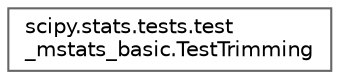 digraph "Graphical Class Hierarchy"
{
 // LATEX_PDF_SIZE
  bgcolor="transparent";
  edge [fontname=Helvetica,fontsize=10,labelfontname=Helvetica,labelfontsize=10];
  node [fontname=Helvetica,fontsize=10,shape=box,height=0.2,width=0.4];
  rankdir="LR";
  Node0 [id="Node000000",label="scipy.stats.tests.test\l_mstats_basic.TestTrimming",height=0.2,width=0.4,color="grey40", fillcolor="white", style="filled",URL="$dd/d1c/classscipy_1_1stats_1_1tests_1_1test__mstats__basic_1_1TestTrimming.html",tooltip=" "];
}
